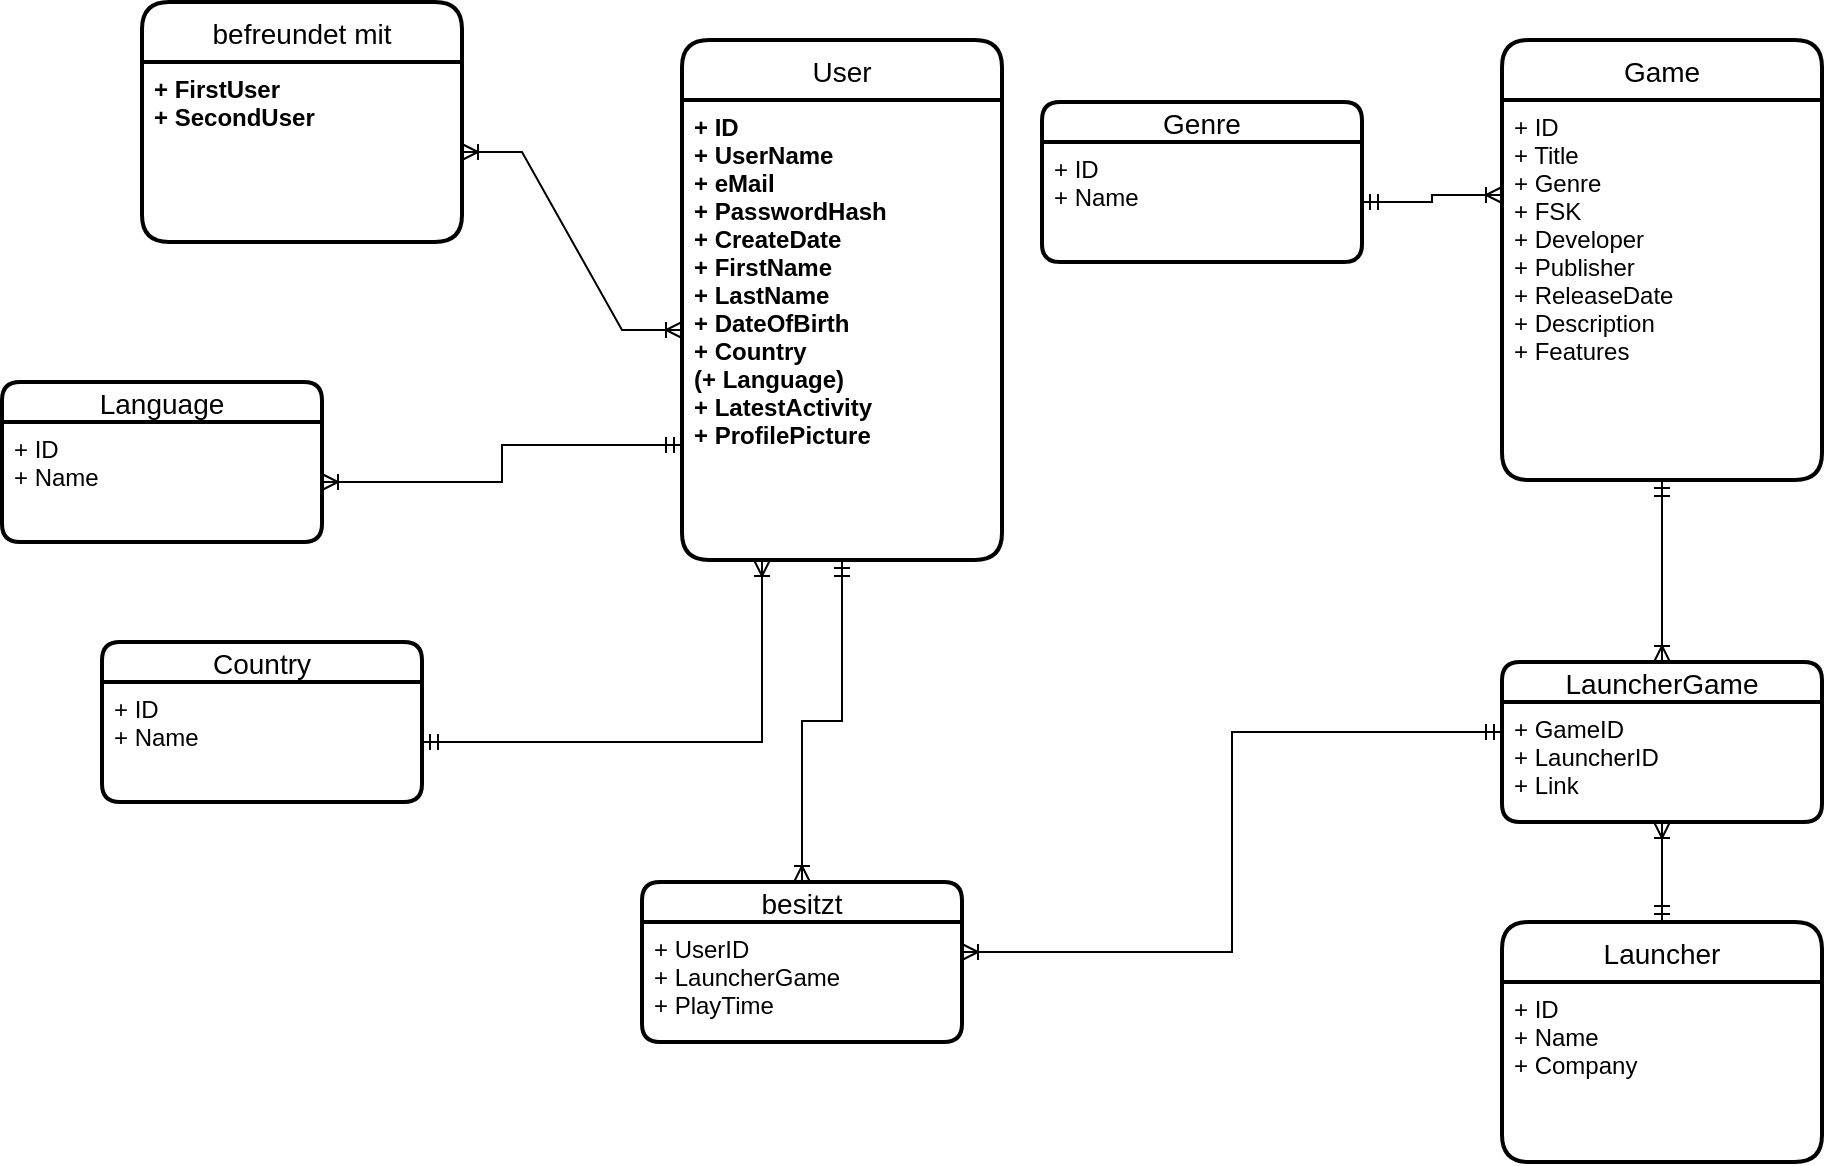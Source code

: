 <mxfile version="18.1.3" type="device"><diagram id="eZd1ID5bgGWgnVPngXof" name="Page-1"><mxGraphModel dx="1980" dy="579" grid="1" gridSize="10" guides="1" tooltips="1" connect="1" arrows="1" fold="1" page="1" pageScale="1" pageWidth="827" pageHeight="1169" math="0" shadow="0"><root><mxCell id="0"/><mxCell id="1" parent="0"/><mxCell id="93aFfJn4TdE23xt1o_GD-1" value="User" style="swimlane;childLayout=stackLayout;horizontal=1;startSize=30;horizontalStack=0;rounded=1;fontSize=14;fontStyle=0;strokeWidth=2;resizeParent=0;resizeLast=1;shadow=0;dashed=0;align=center;" parent="1" vertex="1"><mxGeometry x="190" y="59" width="160" height="260" as="geometry"/></mxCell><mxCell id="93aFfJn4TdE23xt1o_GD-2" value="+ ID&#10;+ UserName&#10;+ eMail&#10;+ PasswordHash&#10;+ CreateDate&#10;+ FirstName&#10;+ LastName&#10;+ DateOfBirth&#10;+ Country&#10;(+ Language)&#10;+ LatestActivity&#10;+ ProfilePicture&#10;&#10;" style="align=left;strokeColor=none;fillColor=none;spacingLeft=4;fontSize=12;verticalAlign=top;resizable=0;rotatable=0;part=1;fontStyle=1" parent="93aFfJn4TdE23xt1o_GD-1" vertex="1"><mxGeometry y="30" width="160" height="230" as="geometry"/></mxCell><mxCell id="93aFfJn4TdE23xt1o_GD-3" value="Game" style="swimlane;childLayout=stackLayout;horizontal=1;startSize=30;horizontalStack=0;rounded=1;fontSize=14;fontStyle=0;strokeWidth=2;resizeParent=0;resizeLast=1;shadow=0;dashed=0;align=center;" parent="1" vertex="1"><mxGeometry x="600" y="59" width="160" height="220" as="geometry"/></mxCell><mxCell id="93aFfJn4TdE23xt1o_GD-4" value="+ ID&#10;+ Title&#10;+ Genre&#10;+ FSK&#10;+ Developer&#10;+ Publisher&#10;+ ReleaseDate&#10;+ Description&#10;+ Features" style="align=left;strokeColor=none;fillColor=none;spacingLeft=4;fontSize=12;verticalAlign=top;resizable=0;rotatable=0;part=1;" parent="93aFfJn4TdE23xt1o_GD-3" vertex="1"><mxGeometry y="30" width="160" height="190" as="geometry"/></mxCell><mxCell id="93aFfJn4TdE23xt1o_GD-5" value="befreundet mit" style="swimlane;childLayout=stackLayout;horizontal=1;startSize=30;horizontalStack=0;rounded=1;fontSize=14;fontStyle=0;strokeWidth=2;resizeParent=0;resizeLast=1;shadow=0;dashed=0;align=center;" parent="1" vertex="1"><mxGeometry x="-80" y="40" width="160" height="120" as="geometry"/></mxCell><mxCell id="93aFfJn4TdE23xt1o_GD-6" value="+ FirstUser&#10;+ SecondUser" style="align=left;strokeColor=none;fillColor=none;spacingLeft=4;fontSize=12;verticalAlign=top;resizable=0;rotatable=0;part=1;fontStyle=1" parent="93aFfJn4TdE23xt1o_GD-5" vertex="1"><mxGeometry y="30" width="160" height="90" as="geometry"/></mxCell><mxCell id="ZvGkwL9OU-minx8-ihlc-23" style="edgeStyle=orthogonalEdgeStyle;rounded=0;orthogonalLoop=1;jettySize=auto;html=1;entryX=0.5;entryY=1;entryDx=0;entryDy=0;startArrow=ERmandOne;startFill=0;endArrow=ERoneToMany;endFill=0;" edge="1" parent="1" source="93aFfJn4TdE23xt1o_GD-7" target="ZvGkwL9OU-minx8-ihlc-12"><mxGeometry relative="1" as="geometry"/></mxCell><mxCell id="93aFfJn4TdE23xt1o_GD-7" value="Launcher" style="swimlane;childLayout=stackLayout;horizontal=1;startSize=30;horizontalStack=0;rounded=1;fontSize=14;fontStyle=0;strokeWidth=2;resizeParent=0;resizeLast=1;shadow=0;dashed=0;align=center;" parent="1" vertex="1"><mxGeometry x="600" y="500" width="160" height="120" as="geometry"/></mxCell><mxCell id="93aFfJn4TdE23xt1o_GD-8" value="+ ID&#10;+ Name&#10;+ Company" style="align=left;strokeColor=none;fillColor=none;spacingLeft=4;fontSize=12;verticalAlign=top;resizable=0;rotatable=0;part=1;" parent="93aFfJn4TdE23xt1o_GD-7" vertex="1"><mxGeometry y="30" width="160" height="90" as="geometry"/></mxCell><mxCell id="93aFfJn4TdE23xt1o_GD-9" value="besitzt" style="swimlane;childLayout=stackLayout;horizontal=1;startSize=20;horizontalStack=0;rounded=1;fontSize=14;fontStyle=0;strokeWidth=2;resizeParent=0;resizeLast=1;shadow=0;dashed=0;align=center;" parent="1" vertex="1"><mxGeometry x="170" y="480" width="160" height="80" as="geometry"/></mxCell><mxCell id="93aFfJn4TdE23xt1o_GD-10" value="+ UserID&#10;+ LauncherGame&#10;+ PlayTime" style="align=left;strokeColor=none;fillColor=none;spacingLeft=4;fontSize=12;verticalAlign=top;resizable=0;rotatable=0;part=1;" parent="93aFfJn4TdE23xt1o_GD-9" vertex="1"><mxGeometry y="20" width="160" height="60" as="geometry"/></mxCell><mxCell id="ZvGkwL9OU-minx8-ihlc-11" value="LauncherGame" style="swimlane;childLayout=stackLayout;horizontal=1;startSize=20;horizontalStack=0;rounded=1;fontSize=14;fontStyle=0;strokeWidth=2;resizeParent=0;resizeLast=1;shadow=0;dashed=0;align=center;" vertex="1" parent="1"><mxGeometry x="600" y="370" width="160" height="80" as="geometry"/></mxCell><mxCell id="ZvGkwL9OU-minx8-ihlc-12" value="+ GameID&#10;+ LauncherID&#10;+ Link" style="align=left;strokeColor=none;fillColor=none;spacingLeft=4;fontSize=12;verticalAlign=top;resizable=0;rotatable=0;part=1;" vertex="1" parent="ZvGkwL9OU-minx8-ihlc-11"><mxGeometry y="20" width="160" height="60" as="geometry"/></mxCell><mxCell id="ZvGkwL9OU-minx8-ihlc-17" value="" style="edgeStyle=entityRelationEdgeStyle;fontSize=12;html=1;endArrow=ERoneToMany;startArrow=ERoneToMany;rounded=0;exitX=1;exitY=0.5;exitDx=0;exitDy=0;entryX=0;entryY=0.5;entryDx=0;entryDy=0;" edge="1" parent="1" source="93aFfJn4TdE23xt1o_GD-6" target="93aFfJn4TdE23xt1o_GD-2"><mxGeometry width="100" height="100" relative="1" as="geometry"><mxPoint x="360" y="350" as="sourcePoint"/><mxPoint x="460" y="250" as="targetPoint"/></mxGeometry></mxCell><mxCell id="ZvGkwL9OU-minx8-ihlc-20" style="edgeStyle=orthogonalEdgeStyle;rounded=0;orthogonalLoop=1;jettySize=auto;html=1;entryX=0.5;entryY=0;entryDx=0;entryDy=0;startArrow=ERmandOne;startFill=0;endArrow=ERoneToMany;endFill=0;" edge="1" parent="1" source="93aFfJn4TdE23xt1o_GD-2" target="93aFfJn4TdE23xt1o_GD-9"><mxGeometry relative="1" as="geometry"/></mxCell><mxCell id="ZvGkwL9OU-minx8-ihlc-21" style="edgeStyle=orthogonalEdgeStyle;rounded=0;orthogonalLoop=1;jettySize=auto;html=1;exitX=1;exitY=0.25;exitDx=0;exitDy=0;entryX=0;entryY=0.25;entryDx=0;entryDy=0;startArrow=ERoneToMany;startFill=0;endArrow=ERmandOne;endFill=0;" edge="1" parent="1" source="93aFfJn4TdE23xt1o_GD-10" target="ZvGkwL9OU-minx8-ihlc-12"><mxGeometry relative="1" as="geometry"><mxPoint x="590" y="355" as="targetPoint"/></mxGeometry></mxCell><mxCell id="ZvGkwL9OU-minx8-ihlc-22" style="edgeStyle=orthogonalEdgeStyle;rounded=0;orthogonalLoop=1;jettySize=auto;html=1;entryX=0.5;entryY=0;entryDx=0;entryDy=0;startArrow=ERmandOne;startFill=0;endArrow=ERoneToMany;endFill=0;" edge="1" parent="1" source="93aFfJn4TdE23xt1o_GD-4" target="ZvGkwL9OU-minx8-ihlc-11"><mxGeometry relative="1" as="geometry"/></mxCell><mxCell id="ZvGkwL9OU-minx8-ihlc-28" value="Country" style="swimlane;childLayout=stackLayout;horizontal=1;startSize=20;horizontalStack=0;rounded=1;fontSize=14;fontStyle=0;strokeWidth=2;resizeParent=0;resizeLast=1;shadow=0;dashed=0;align=center;" vertex="1" parent="1"><mxGeometry x="-100" y="360" width="160" height="80" as="geometry"/></mxCell><mxCell id="ZvGkwL9OU-minx8-ihlc-29" value="+ ID&#10;+ Name" style="align=left;strokeColor=none;fillColor=none;spacingLeft=4;fontSize=12;verticalAlign=top;resizable=0;rotatable=0;part=1;" vertex="1" parent="ZvGkwL9OU-minx8-ihlc-28"><mxGeometry y="20" width="160" height="60" as="geometry"/></mxCell><mxCell id="ZvGkwL9OU-minx8-ihlc-30" value="Language" style="swimlane;childLayout=stackLayout;horizontal=1;startSize=20;horizontalStack=0;rounded=1;fontSize=14;fontStyle=0;strokeWidth=2;resizeParent=0;resizeLast=1;shadow=0;dashed=0;align=center;" vertex="1" parent="1"><mxGeometry x="-150" y="230" width="160" height="80" as="geometry"/></mxCell><mxCell id="ZvGkwL9OU-minx8-ihlc-31" value="+ ID&#10;+ Name" style="align=left;strokeColor=none;fillColor=none;spacingLeft=4;fontSize=12;verticalAlign=top;resizable=0;rotatable=0;part=1;" vertex="1" parent="ZvGkwL9OU-minx8-ihlc-30"><mxGeometry y="20" width="160" height="60" as="geometry"/></mxCell><mxCell id="ZvGkwL9OU-minx8-ihlc-33" value="Genre" style="swimlane;childLayout=stackLayout;horizontal=1;startSize=20;horizontalStack=0;rounded=1;fontSize=14;fontStyle=0;strokeWidth=2;resizeParent=0;resizeLast=1;shadow=0;dashed=0;align=center;" vertex="1" parent="1"><mxGeometry x="370" y="90" width="160" height="80" as="geometry"/></mxCell><mxCell id="ZvGkwL9OU-minx8-ihlc-34" value="+ ID&#10;+ Name" style="align=left;strokeColor=none;fillColor=none;spacingLeft=4;fontSize=12;verticalAlign=top;resizable=0;rotatable=0;part=1;" vertex="1" parent="ZvGkwL9OU-minx8-ihlc-33"><mxGeometry y="20" width="160" height="60" as="geometry"/></mxCell><mxCell id="ZvGkwL9OU-minx8-ihlc-36" style="edgeStyle=orthogonalEdgeStyle;rounded=0;orthogonalLoop=1;jettySize=auto;html=1;entryX=0;entryY=0.75;entryDx=0;entryDy=0;startArrow=ERoneToMany;startFill=0;endArrow=ERmandOne;endFill=0;" edge="1" parent="1" source="ZvGkwL9OU-minx8-ihlc-31" target="93aFfJn4TdE23xt1o_GD-2"><mxGeometry relative="1" as="geometry"/></mxCell><mxCell id="ZvGkwL9OU-minx8-ihlc-38" style="edgeStyle=orthogonalEdgeStyle;rounded=0;orthogonalLoop=1;jettySize=auto;html=1;entryX=0.25;entryY=1;entryDx=0;entryDy=0;startArrow=ERmandOne;startFill=0;endArrow=ERoneToMany;endFill=0;" edge="1" parent="1" source="ZvGkwL9OU-minx8-ihlc-29" target="93aFfJn4TdE23xt1o_GD-2"><mxGeometry relative="1" as="geometry"/></mxCell><mxCell id="ZvGkwL9OU-minx8-ihlc-39" style="edgeStyle=orthogonalEdgeStyle;rounded=0;orthogonalLoop=1;jettySize=auto;html=1;entryX=0;entryY=0.25;entryDx=0;entryDy=0;startArrow=ERmandOne;startFill=0;endArrow=ERoneToMany;endFill=0;" edge="1" parent="1" source="ZvGkwL9OU-minx8-ihlc-34" target="93aFfJn4TdE23xt1o_GD-4"><mxGeometry relative="1" as="geometry"/></mxCell></root></mxGraphModel></diagram></mxfile>